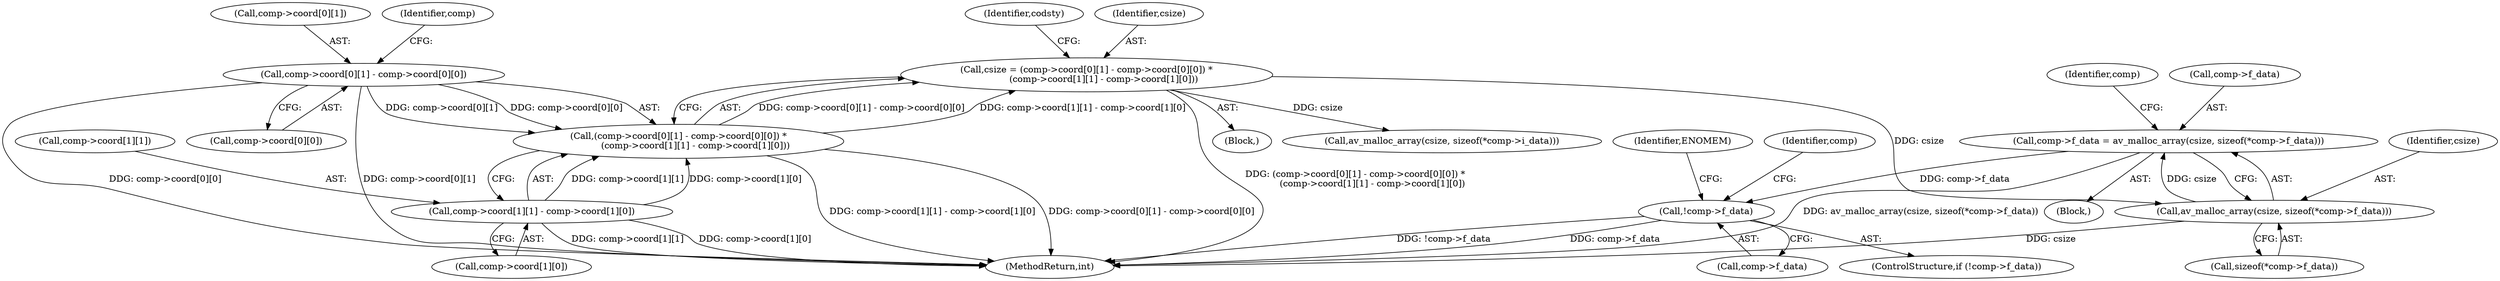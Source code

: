 digraph "0_FFmpeg_912ce9dd2080c5837285a471d750fa311e09b555_0@API" {
"1000235" [label="(Call,comp->f_data = av_malloc_array(csize, sizeof(*comp->f_data)))"];
"1000239" [label="(Call,av_malloc_array(csize, sizeof(*comp->f_data)))"];
"1000190" [label="(Call,csize = (comp->coord[0][1] - comp->coord[0][0]) *\n            (comp->coord[1][1] - comp->coord[1][0]))"];
"1000192" [label="(Call,(comp->coord[0][1] - comp->coord[0][0]) *\n            (comp->coord[1][1] - comp->coord[1][0]))"];
"1000193" [label="(Call,comp->coord[0][1] - comp->coord[0][0])"];
"1000208" [label="(Call,comp->coord[1][1] - comp->coord[1][0])"];
"1000247" [label="(Call,!comp->f_data)"];
"1000193" [label="(Call,comp->coord[0][1] - comp->coord[0][0])"];
"1000241" [label="(Call,sizeof(*comp->f_data))"];
"1000208" [label="(Call,comp->coord[1][1] - comp->coord[1][0])"];
"1000236" [label="(Call,comp->f_data)"];
"1000216" [label="(Call,comp->coord[1][0])"];
"1000282" [label="(Identifier,comp)"];
"1000239" [label="(Call,av_malloc_array(csize, sizeof(*comp->f_data)))"];
"1000201" [label="(Call,comp->coord[0][0])"];
"1000140" [label="(Block,)"];
"1000265" [label="(Call,av_malloc_array(csize, sizeof(*comp->i_data)))"];
"1000248" [label="(Call,comp->f_data)"];
"1000235" [label="(Call,comp->f_data = av_malloc_array(csize, sizeof(*comp->f_data)))"];
"1000194" [label="(Call,comp->coord[0][1])"];
"1000209" [label="(Call,comp->coord[1][1])"];
"1000212" [label="(Identifier,comp)"];
"1000253" [label="(Identifier,ENOMEM)"];
"1000249" [label="(Identifier,comp)"];
"1000226" [label="(Identifier,codsty)"];
"1000229" [label="(Block,)"];
"1000246" [label="(ControlStructure,if (!comp->f_data))"];
"1000240" [label="(Identifier,csize)"];
"1000191" [label="(Identifier,csize)"];
"1001573" [label="(MethodReturn,int)"];
"1000190" [label="(Call,csize = (comp->coord[0][1] - comp->coord[0][0]) *\n            (comp->coord[1][1] - comp->coord[1][0]))"];
"1000192" [label="(Call,(comp->coord[0][1] - comp->coord[0][0]) *\n            (comp->coord[1][1] - comp->coord[1][0]))"];
"1000247" [label="(Call,!comp->f_data)"];
"1000235" -> "1000229"  [label="AST: "];
"1000235" -> "1000239"  [label="CFG: "];
"1000236" -> "1000235"  [label="AST: "];
"1000239" -> "1000235"  [label="AST: "];
"1000249" -> "1000235"  [label="CFG: "];
"1000235" -> "1001573"  [label="DDG: av_malloc_array(csize, sizeof(*comp->f_data))"];
"1000239" -> "1000235"  [label="DDG: csize"];
"1000235" -> "1000247"  [label="DDG: comp->f_data"];
"1000239" -> "1000241"  [label="CFG: "];
"1000240" -> "1000239"  [label="AST: "];
"1000241" -> "1000239"  [label="AST: "];
"1000239" -> "1001573"  [label="DDG: csize"];
"1000190" -> "1000239"  [label="DDG: csize"];
"1000190" -> "1000140"  [label="AST: "];
"1000190" -> "1000192"  [label="CFG: "];
"1000191" -> "1000190"  [label="AST: "];
"1000192" -> "1000190"  [label="AST: "];
"1000226" -> "1000190"  [label="CFG: "];
"1000190" -> "1001573"  [label="DDG: (comp->coord[0][1] - comp->coord[0][0]) *\n            (comp->coord[1][1] - comp->coord[1][0])"];
"1000192" -> "1000190"  [label="DDG: comp->coord[0][1] - comp->coord[0][0]"];
"1000192" -> "1000190"  [label="DDG: comp->coord[1][1] - comp->coord[1][0]"];
"1000190" -> "1000265"  [label="DDG: csize"];
"1000192" -> "1000208"  [label="CFG: "];
"1000193" -> "1000192"  [label="AST: "];
"1000208" -> "1000192"  [label="AST: "];
"1000192" -> "1001573"  [label="DDG: comp->coord[1][1] - comp->coord[1][0]"];
"1000192" -> "1001573"  [label="DDG: comp->coord[0][1] - comp->coord[0][0]"];
"1000193" -> "1000192"  [label="DDG: comp->coord[0][1]"];
"1000193" -> "1000192"  [label="DDG: comp->coord[0][0]"];
"1000208" -> "1000192"  [label="DDG: comp->coord[1][1]"];
"1000208" -> "1000192"  [label="DDG: comp->coord[1][0]"];
"1000193" -> "1000201"  [label="CFG: "];
"1000194" -> "1000193"  [label="AST: "];
"1000201" -> "1000193"  [label="AST: "];
"1000212" -> "1000193"  [label="CFG: "];
"1000193" -> "1001573"  [label="DDG: comp->coord[0][1]"];
"1000193" -> "1001573"  [label="DDG: comp->coord[0][0]"];
"1000208" -> "1000216"  [label="CFG: "];
"1000209" -> "1000208"  [label="AST: "];
"1000216" -> "1000208"  [label="AST: "];
"1000208" -> "1001573"  [label="DDG: comp->coord[1][1]"];
"1000208" -> "1001573"  [label="DDG: comp->coord[1][0]"];
"1000247" -> "1000246"  [label="AST: "];
"1000247" -> "1000248"  [label="CFG: "];
"1000248" -> "1000247"  [label="AST: "];
"1000253" -> "1000247"  [label="CFG: "];
"1000282" -> "1000247"  [label="CFG: "];
"1000247" -> "1001573"  [label="DDG: comp->f_data"];
"1000247" -> "1001573"  [label="DDG: !comp->f_data"];
}
